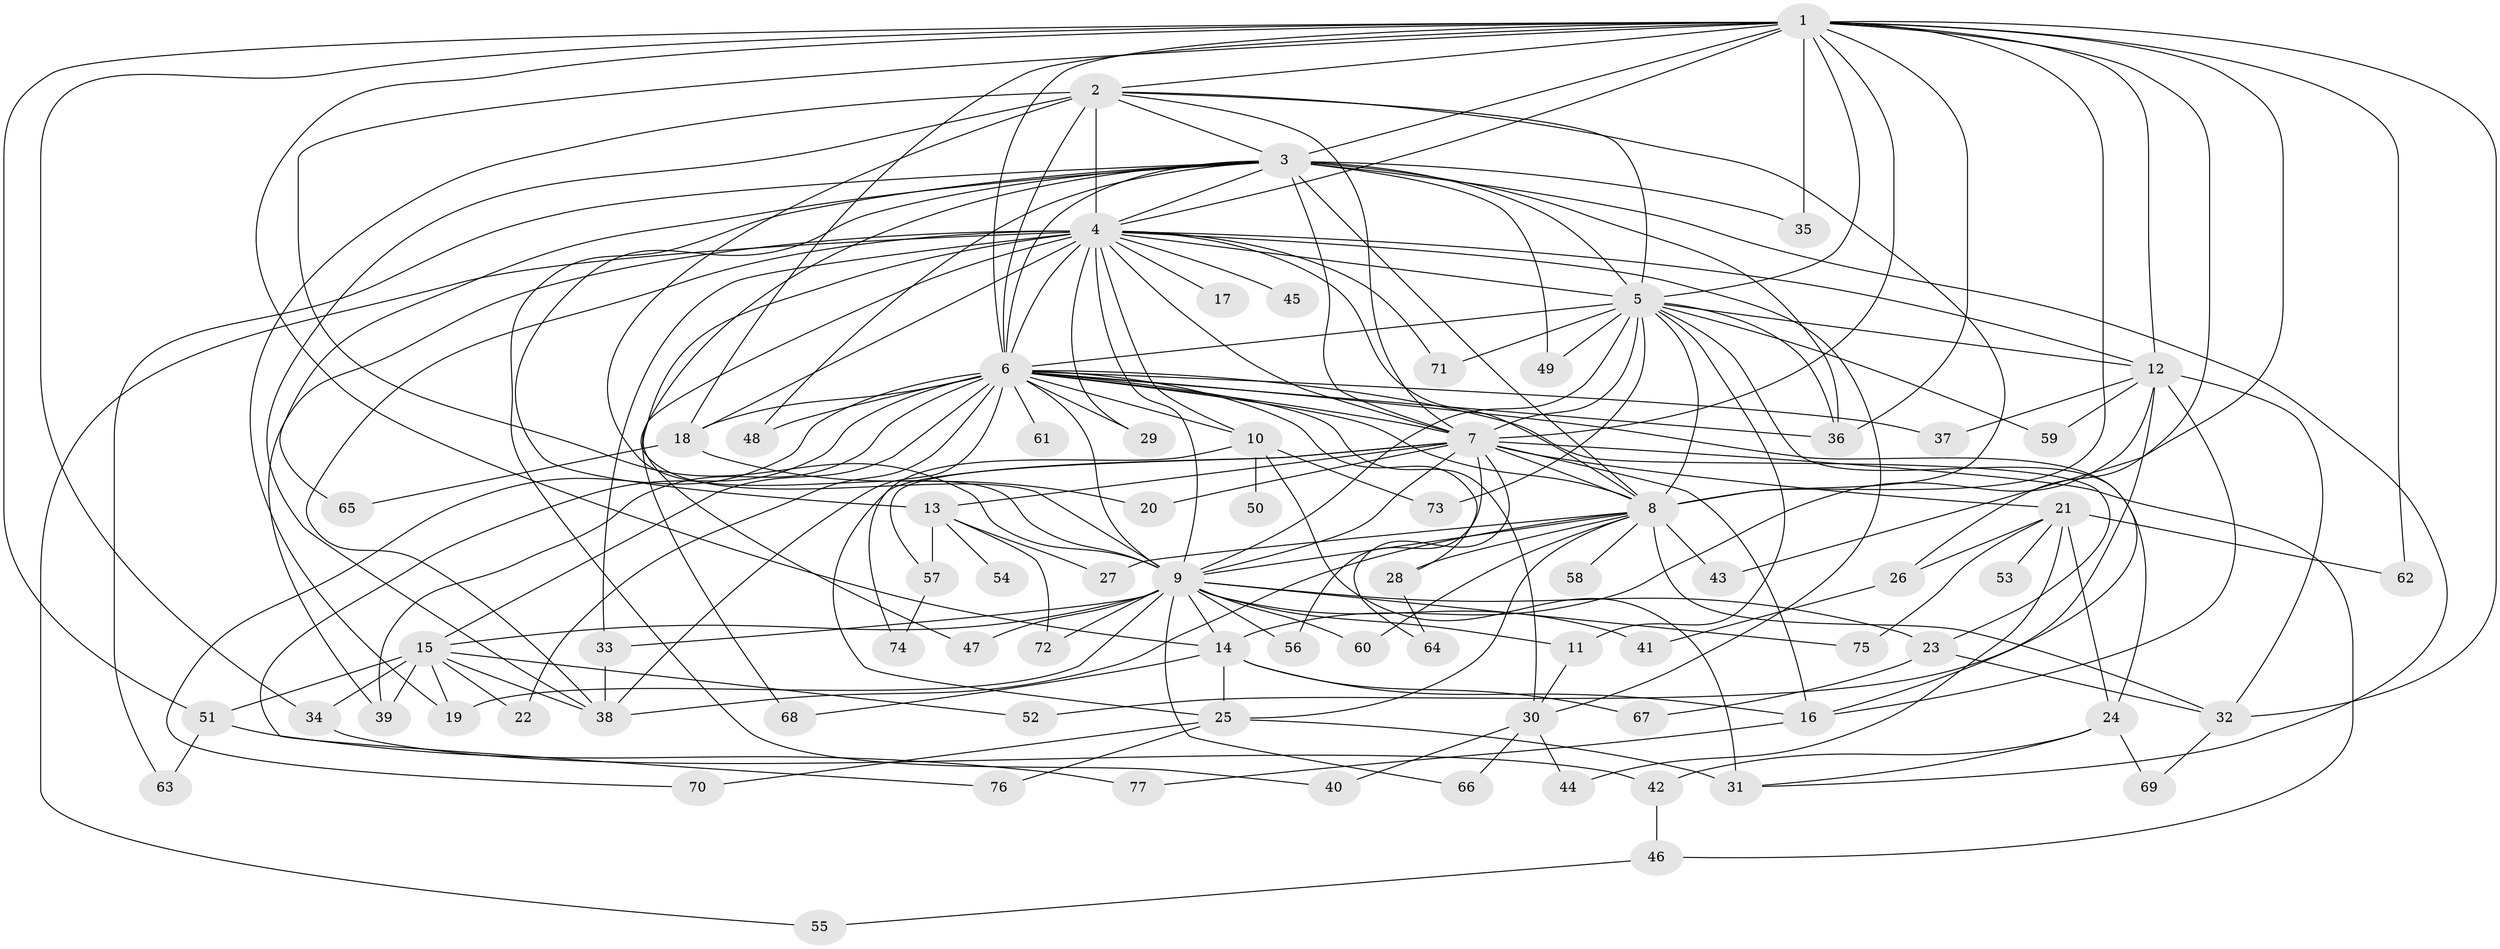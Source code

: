 // original degree distribution, {23: 0.015625, 21: 0.03125, 20: 0.0078125, 29: 0.0078125, 18: 0.0078125, 28: 0.0078125, 7: 0.0234375, 4: 0.1015625, 3: 0.15625, 2: 0.5703125, 5: 0.0390625, 9: 0.0234375, 6: 0.0078125}
// Generated by graph-tools (version 1.1) at 2025/49/03/04/25 22:49:32]
// undirected, 77 vertices, 183 edges
graph export_dot {
  node [color=gray90,style=filled];
  1;
  2;
  3;
  4;
  5;
  6;
  7;
  8;
  9;
  10;
  11;
  12;
  13;
  14;
  15;
  16;
  17;
  18;
  19;
  20;
  21;
  22;
  23;
  24;
  25;
  26;
  27;
  28;
  29;
  30;
  31;
  32;
  33;
  34;
  35;
  36;
  37;
  38;
  39;
  40;
  41;
  42;
  43;
  44;
  45;
  46;
  47;
  48;
  49;
  50;
  51;
  52;
  53;
  54;
  55;
  56;
  57;
  58;
  59;
  60;
  61;
  62;
  63;
  64;
  65;
  66;
  67;
  68;
  69;
  70;
  71;
  72;
  73;
  74;
  75;
  76;
  77;
  1 -- 2 [weight=1.0];
  1 -- 3 [weight=2.0];
  1 -- 4 [weight=1.0];
  1 -- 5 [weight=1.0];
  1 -- 6 [weight=2.0];
  1 -- 7 [weight=1.0];
  1 -- 8 [weight=2.0];
  1 -- 9 [weight=1.0];
  1 -- 12 [weight=2.0];
  1 -- 14 [weight=1.0];
  1 -- 18 [weight=1.0];
  1 -- 26 [weight=1.0];
  1 -- 32 [weight=1.0];
  1 -- 34 [weight=1.0];
  1 -- 35 [weight=1.0];
  1 -- 36 [weight=1.0];
  1 -- 43 [weight=1.0];
  1 -- 51 [weight=1.0];
  1 -- 62 [weight=1.0];
  2 -- 3 [weight=1.0];
  2 -- 4 [weight=10.0];
  2 -- 5 [weight=1.0];
  2 -- 6 [weight=3.0];
  2 -- 7 [weight=1.0];
  2 -- 8 [weight=1.0];
  2 -- 9 [weight=1.0];
  2 -- 19 [weight=1.0];
  2 -- 38 [weight=1.0];
  3 -- 4 [weight=1.0];
  3 -- 5 [weight=1.0];
  3 -- 6 [weight=2.0];
  3 -- 7 [weight=2.0];
  3 -- 8 [weight=2.0];
  3 -- 9 [weight=1.0];
  3 -- 13 [weight=1.0];
  3 -- 31 [weight=1.0];
  3 -- 35 [weight=1.0];
  3 -- 36 [weight=1.0];
  3 -- 40 [weight=1.0];
  3 -- 48 [weight=2.0];
  3 -- 49 [weight=1.0];
  3 -- 63 [weight=1.0];
  3 -- 65 [weight=1.0];
  4 -- 5 [weight=1.0];
  4 -- 6 [weight=2.0];
  4 -- 7 [weight=2.0];
  4 -- 8 [weight=1.0];
  4 -- 9 [weight=3.0];
  4 -- 10 [weight=1.0];
  4 -- 12 [weight=1.0];
  4 -- 17 [weight=1.0];
  4 -- 18 [weight=1.0];
  4 -- 29 [weight=1.0];
  4 -- 30 [weight=1.0];
  4 -- 33 [weight=1.0];
  4 -- 38 [weight=1.0];
  4 -- 39 [weight=1.0];
  4 -- 45 [weight=1.0];
  4 -- 47 [weight=1.0];
  4 -- 55 [weight=1.0];
  4 -- 68 [weight=1.0];
  4 -- 71 [weight=1.0];
  5 -- 6 [weight=3.0];
  5 -- 7 [weight=1.0];
  5 -- 8 [weight=1.0];
  5 -- 9 [weight=2.0];
  5 -- 11 [weight=1.0];
  5 -- 12 [weight=1.0];
  5 -- 16 [weight=1.0];
  5 -- 36 [weight=2.0];
  5 -- 49 [weight=1.0];
  5 -- 59 [weight=1.0];
  5 -- 71 [weight=1.0];
  5 -- 73 [weight=1.0];
  6 -- 7 [weight=2.0];
  6 -- 8 [weight=3.0];
  6 -- 9 [weight=2.0];
  6 -- 10 [weight=1.0];
  6 -- 15 [weight=2.0];
  6 -- 18 [weight=1.0];
  6 -- 22 [weight=1.0];
  6 -- 23 [weight=1.0];
  6 -- 24 [weight=1.0];
  6 -- 28 [weight=1.0];
  6 -- 29 [weight=1.0];
  6 -- 30 [weight=1.0];
  6 -- 36 [weight=4.0];
  6 -- 37 [weight=1.0];
  6 -- 38 [weight=3.0];
  6 -- 39 [weight=1.0];
  6 -- 48 [weight=1.0];
  6 -- 61 [weight=1.0];
  6 -- 70 [weight=1.0];
  6 -- 76 [weight=1.0];
  7 -- 8 [weight=2.0];
  7 -- 9 [weight=1.0];
  7 -- 13 [weight=1.0];
  7 -- 16 [weight=1.0];
  7 -- 20 [weight=1.0];
  7 -- 21 [weight=1.0];
  7 -- 25 [weight=1.0];
  7 -- 46 [weight=1.0];
  7 -- 56 [weight=1.0];
  7 -- 57 [weight=1.0];
  7 -- 64 [weight=1.0];
  8 -- 9 [weight=1.0];
  8 -- 25 [weight=1.0];
  8 -- 27 [weight=1.0];
  8 -- 28 [weight=2.0];
  8 -- 32 [weight=1.0];
  8 -- 38 [weight=1.0];
  8 -- 43 [weight=1.0];
  8 -- 58 [weight=1.0];
  8 -- 60 [weight=1.0];
  9 -- 11 [weight=2.0];
  9 -- 14 [weight=1.0];
  9 -- 15 [weight=2.0];
  9 -- 19 [weight=1.0];
  9 -- 23 [weight=2.0];
  9 -- 33 [weight=1.0];
  9 -- 41 [weight=1.0];
  9 -- 47 [weight=1.0];
  9 -- 56 [weight=1.0];
  9 -- 60 [weight=1.0];
  9 -- 66 [weight=1.0];
  9 -- 72 [weight=1.0];
  9 -- 75 [weight=1.0];
  10 -- 31 [weight=1.0];
  10 -- 50 [weight=1.0];
  10 -- 73 [weight=1.0];
  10 -- 74 [weight=1.0];
  11 -- 30 [weight=1.0];
  12 -- 14 [weight=1.0];
  12 -- 16 [weight=1.0];
  12 -- 32 [weight=2.0];
  12 -- 37 [weight=1.0];
  12 -- 52 [weight=1.0];
  12 -- 59 [weight=1.0];
  13 -- 27 [weight=1.0];
  13 -- 54 [weight=1.0];
  13 -- 57 [weight=1.0];
  13 -- 72 [weight=1.0];
  14 -- 16 [weight=1.0];
  14 -- 25 [weight=1.0];
  14 -- 67 [weight=1.0];
  14 -- 68 [weight=1.0];
  15 -- 19 [weight=1.0];
  15 -- 22 [weight=1.0];
  15 -- 34 [weight=1.0];
  15 -- 38 [weight=1.0];
  15 -- 39 [weight=1.0];
  15 -- 51 [weight=1.0];
  15 -- 52 [weight=1.0];
  16 -- 77 [weight=1.0];
  18 -- 20 [weight=1.0];
  18 -- 65 [weight=1.0];
  21 -- 24 [weight=1.0];
  21 -- 26 [weight=1.0];
  21 -- 44 [weight=1.0];
  21 -- 53 [weight=1.0];
  21 -- 62 [weight=1.0];
  21 -- 75 [weight=1.0];
  23 -- 32 [weight=1.0];
  23 -- 67 [weight=1.0];
  24 -- 31 [weight=1.0];
  24 -- 42 [weight=1.0];
  24 -- 69 [weight=1.0];
  25 -- 31 [weight=2.0];
  25 -- 70 [weight=1.0];
  25 -- 76 [weight=1.0];
  26 -- 41 [weight=1.0];
  28 -- 64 [weight=1.0];
  30 -- 40 [weight=1.0];
  30 -- 44 [weight=1.0];
  30 -- 66 [weight=1.0];
  32 -- 69 [weight=1.0];
  33 -- 38 [weight=1.0];
  34 -- 42 [weight=1.0];
  42 -- 46 [weight=1.0];
  46 -- 55 [weight=1.0];
  51 -- 63 [weight=1.0];
  51 -- 77 [weight=1.0];
  57 -- 74 [weight=1.0];
}
